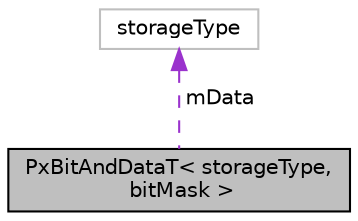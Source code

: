 digraph "PxBitAndDataT&lt; storageType, bitMask &gt;"
{
  edge [fontname="Helvetica",fontsize="10",labelfontname="Helvetica",labelfontsize="10"];
  node [fontname="Helvetica",fontsize="10",shape=record];
  Node1 [label="PxBitAndDataT\< storageType,\l bitMask \>",height=0.2,width=0.4,color="black", fillcolor="grey75", style="filled", fontcolor="black"];
  Node2 -> Node1 [dir="back",color="darkorchid3",fontsize="10",style="dashed",label=" mData" ,fontname="Helvetica"];
  Node2 [label="storageType",height=0.2,width=0.4,color="grey75", fillcolor="white", style="filled"];
}
